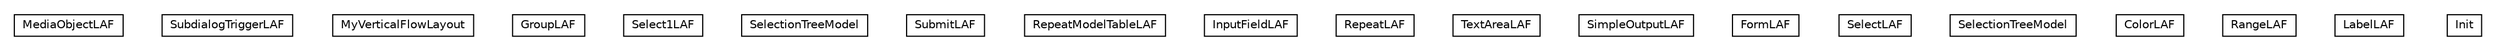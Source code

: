 #!/usr/local/bin/dot
#
# Class diagram 
# Generated by UMLGraph version R5_6-24-gf6e263 (http://www.umlgraph.org/)
#

digraph G {
	edge [fontname="Helvetica",fontsize=10,labelfontname="Helvetica",labelfontsize=10];
	node [fontname="Helvetica",fontsize=10,shape=plaintext];
	nodesep=0.25;
	ranksep=0.5;
	// org.universAAL.ui.handler.gui.swing.classic.MediaObjectLAF
	c1120965 [label=<<table title="org.universAAL.ui.handler.gui.swing.classic.MediaObjectLAF" border="0" cellborder="1" cellspacing="0" cellpadding="2" port="p" href="./MediaObjectLAF.html">
		<tr><td><table border="0" cellspacing="0" cellpadding="1">
<tr><td align="center" balign="center"> MediaObjectLAF </td></tr>
		</table></td></tr>
		</table>>, URL="./MediaObjectLAF.html", fontname="Helvetica", fontcolor="black", fontsize=10.0];
	// org.universAAL.ui.handler.gui.swing.classic.SubdialogTriggerLAF
	c1120966 [label=<<table title="org.universAAL.ui.handler.gui.swing.classic.SubdialogTriggerLAF" border="0" cellborder="1" cellspacing="0" cellpadding="2" port="p" href="./SubdialogTriggerLAF.html">
		<tr><td><table border="0" cellspacing="0" cellpadding="1">
<tr><td align="center" balign="center"> SubdialogTriggerLAF </td></tr>
		</table></td></tr>
		</table>>, URL="./SubdialogTriggerLAF.html", fontname="Helvetica", fontcolor="black", fontsize=10.0];
	// org.universAAL.ui.handler.gui.swing.classic.MyVerticalFlowLayout
	c1120967 [label=<<table title="org.universAAL.ui.handler.gui.swing.classic.MyVerticalFlowLayout" border="0" cellborder="1" cellspacing="0" cellpadding="2" port="p" href="./MyVerticalFlowLayout.html">
		<tr><td><table border="0" cellspacing="0" cellpadding="1">
<tr><td align="center" balign="center"> MyVerticalFlowLayout </td></tr>
		</table></td></tr>
		</table>>, URL="./MyVerticalFlowLayout.html", fontname="Helvetica", fontcolor="black", fontsize=10.0];
	// org.universAAL.ui.handler.gui.swing.classic.GroupLAF
	c1120968 [label=<<table title="org.universAAL.ui.handler.gui.swing.classic.GroupLAF" border="0" cellborder="1" cellspacing="0" cellpadding="2" port="p" href="./GroupLAF.html">
		<tr><td><table border="0" cellspacing="0" cellpadding="1">
<tr><td align="center" balign="center"> GroupLAF </td></tr>
		</table></td></tr>
		</table>>, URL="./GroupLAF.html", fontname="Helvetica", fontcolor="black", fontsize=10.0];
	// org.universAAL.ui.handler.gui.swing.classic.Select1LAF
	c1120969 [label=<<table title="org.universAAL.ui.handler.gui.swing.classic.Select1LAF" border="0" cellborder="1" cellspacing="0" cellpadding="2" port="p" href="./Select1LAF.html">
		<tr><td><table border="0" cellspacing="0" cellpadding="1">
<tr><td align="center" balign="center"> Select1LAF </td></tr>
		</table></td></tr>
		</table>>, URL="./Select1LAF.html", fontname="Helvetica", fontcolor="black", fontsize=10.0];
	// org.universAAL.ui.handler.gui.swing.classic.Select1LAF.SelectionTreeModel
	c1120970 [label=<<table title="org.universAAL.ui.handler.gui.swing.classic.Select1LAF.SelectionTreeModel" border="0" cellborder="1" cellspacing="0" cellpadding="2" port="p" href="./Select1LAF.SelectionTreeModel.html">
		<tr><td><table border="0" cellspacing="0" cellpadding="1">
<tr><td align="center" balign="center"> SelectionTreeModel </td></tr>
		</table></td></tr>
		</table>>, URL="./Select1LAF.SelectionTreeModel.html", fontname="Helvetica", fontcolor="black", fontsize=10.0];
	// org.universAAL.ui.handler.gui.swing.classic.SubmitLAF
	c1120971 [label=<<table title="org.universAAL.ui.handler.gui.swing.classic.SubmitLAF" border="0" cellborder="1" cellspacing="0" cellpadding="2" port="p" href="./SubmitLAF.html">
		<tr><td><table border="0" cellspacing="0" cellpadding="1">
<tr><td align="center" balign="center"> SubmitLAF </td></tr>
		</table></td></tr>
		</table>>, URL="./SubmitLAF.html", fontname="Helvetica", fontcolor="black", fontsize=10.0];
	// org.universAAL.ui.handler.gui.swing.classic.RepeatModelTableLAF
	c1120972 [label=<<table title="org.universAAL.ui.handler.gui.swing.classic.RepeatModelTableLAF" border="0" cellborder="1" cellspacing="0" cellpadding="2" port="p" href="./RepeatModelTableLAF.html">
		<tr><td><table border="0" cellspacing="0" cellpadding="1">
<tr><td align="center" balign="center"> RepeatModelTableLAF </td></tr>
		</table></td></tr>
		</table>>, URL="./RepeatModelTableLAF.html", fontname="Helvetica", fontcolor="black", fontsize=10.0];
	// org.universAAL.ui.handler.gui.swing.classic.InputFieldLAF
	c1120973 [label=<<table title="org.universAAL.ui.handler.gui.swing.classic.InputFieldLAF" border="0" cellborder="1" cellspacing="0" cellpadding="2" port="p" href="./InputFieldLAF.html">
		<tr><td><table border="0" cellspacing="0" cellpadding="1">
<tr><td align="center" balign="center"> InputFieldLAF </td></tr>
		</table></td></tr>
		</table>>, URL="./InputFieldLAF.html", fontname="Helvetica", fontcolor="black", fontsize=10.0];
	// org.universAAL.ui.handler.gui.swing.classic.RepeatLAF
	c1120974 [label=<<table title="org.universAAL.ui.handler.gui.swing.classic.RepeatLAF" border="0" cellborder="1" cellspacing="0" cellpadding="2" port="p" href="./RepeatLAF.html">
		<tr><td><table border="0" cellspacing="0" cellpadding="1">
<tr><td align="center" balign="center"> RepeatLAF </td></tr>
		</table></td></tr>
		</table>>, URL="./RepeatLAF.html", fontname="Helvetica", fontcolor="black", fontsize=10.0];
	// org.universAAL.ui.handler.gui.swing.classic.TextAreaLAF
	c1120975 [label=<<table title="org.universAAL.ui.handler.gui.swing.classic.TextAreaLAF" border="0" cellborder="1" cellspacing="0" cellpadding="2" port="p" href="./TextAreaLAF.html">
		<tr><td><table border="0" cellspacing="0" cellpadding="1">
<tr><td align="center" balign="center"> TextAreaLAF </td></tr>
		</table></td></tr>
		</table>>, URL="./TextAreaLAF.html", fontname="Helvetica", fontcolor="black", fontsize=10.0];
	// org.universAAL.ui.handler.gui.swing.classic.SimpleOutputLAF
	c1120976 [label=<<table title="org.universAAL.ui.handler.gui.swing.classic.SimpleOutputLAF" border="0" cellborder="1" cellspacing="0" cellpadding="2" port="p" href="./SimpleOutputLAF.html">
		<tr><td><table border="0" cellspacing="0" cellpadding="1">
<tr><td align="center" balign="center"> SimpleOutputLAF </td></tr>
		</table></td></tr>
		</table>>, URL="./SimpleOutputLAF.html", fontname="Helvetica", fontcolor="black", fontsize=10.0];
	// org.universAAL.ui.handler.gui.swing.classic.FormLAF
	c1120977 [label=<<table title="org.universAAL.ui.handler.gui.swing.classic.FormLAF" border="0" cellborder="1" cellspacing="0" cellpadding="2" port="p" href="./FormLAF.html">
		<tr><td><table border="0" cellspacing="0" cellpadding="1">
<tr><td align="center" balign="center"> FormLAF </td></tr>
		</table></td></tr>
		</table>>, URL="./FormLAF.html", fontname="Helvetica", fontcolor="black", fontsize=10.0];
	// org.universAAL.ui.handler.gui.swing.classic.SelectLAF
	c1120978 [label=<<table title="org.universAAL.ui.handler.gui.swing.classic.SelectLAF" border="0" cellborder="1" cellspacing="0" cellpadding="2" port="p" href="./SelectLAF.html">
		<tr><td><table border="0" cellspacing="0" cellpadding="1">
<tr><td align="center" balign="center"> SelectLAF </td></tr>
		</table></td></tr>
		</table>>, URL="./SelectLAF.html", fontname="Helvetica", fontcolor="black", fontsize=10.0];
	// org.universAAL.ui.handler.gui.swing.classic.SelectLAF.SelectionTreeModel
	c1120979 [label=<<table title="org.universAAL.ui.handler.gui.swing.classic.SelectLAF.SelectionTreeModel" border="0" cellborder="1" cellspacing="0" cellpadding="2" port="p" href="./SelectLAF.SelectionTreeModel.html">
		<tr><td><table border="0" cellspacing="0" cellpadding="1">
<tr><td align="center" balign="center"> SelectionTreeModel </td></tr>
		</table></td></tr>
		</table>>, URL="./SelectLAF.SelectionTreeModel.html", fontname="Helvetica", fontcolor="black", fontsize=10.0];
	// org.universAAL.ui.handler.gui.swing.classic.ColorLAF
	c1120980 [label=<<table title="org.universAAL.ui.handler.gui.swing.classic.ColorLAF" border="0" cellborder="1" cellspacing="0" cellpadding="2" port="p" href="./ColorLAF.html">
		<tr><td><table border="0" cellspacing="0" cellpadding="1">
<tr><td align="center" balign="center"> ColorLAF </td></tr>
		</table></td></tr>
		</table>>, URL="./ColorLAF.html", fontname="Helvetica", fontcolor="black", fontsize=10.0];
	// org.universAAL.ui.handler.gui.swing.classic.RangeLAF
	c1120981 [label=<<table title="org.universAAL.ui.handler.gui.swing.classic.RangeLAF" border="0" cellborder="1" cellspacing="0" cellpadding="2" port="p" href="./RangeLAF.html">
		<tr><td><table border="0" cellspacing="0" cellpadding="1">
<tr><td align="center" balign="center"> RangeLAF </td></tr>
		</table></td></tr>
		</table>>, URL="./RangeLAF.html", fontname="Helvetica", fontcolor="black", fontsize=10.0];
	// org.universAAL.ui.handler.gui.swing.classic.LabelLAF
	c1120982 [label=<<table title="org.universAAL.ui.handler.gui.swing.classic.LabelLAF" border="0" cellborder="1" cellspacing="0" cellpadding="2" port="p" href="./LabelLAF.html">
		<tr><td><table border="0" cellspacing="0" cellpadding="1">
<tr><td align="center" balign="center"> LabelLAF </td></tr>
		</table></td></tr>
		</table>>, URL="./LabelLAF.html", fontname="Helvetica", fontcolor="black", fontsize=10.0];
	// org.universAAL.ui.handler.gui.swing.classic.Init
	c1120983 [label=<<table title="org.universAAL.ui.handler.gui.swing.classic.Init" border="0" cellborder="1" cellspacing="0" cellpadding="2" port="p" href="./Init.html">
		<tr><td><table border="0" cellspacing="0" cellpadding="1">
<tr><td align="center" balign="center"> Init </td></tr>
		</table></td></tr>
		</table>>, URL="./Init.html", fontname="Helvetica", fontcolor="black", fontsize=10.0];
}


